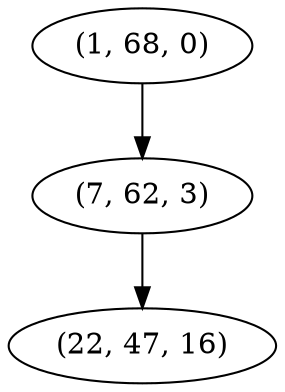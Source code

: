 digraph tree {
    "(1, 68, 0)";
    "(7, 62, 3)";
    "(22, 47, 16)";
    "(1, 68, 0)" -> "(7, 62, 3)";
    "(7, 62, 3)" -> "(22, 47, 16)";
}

